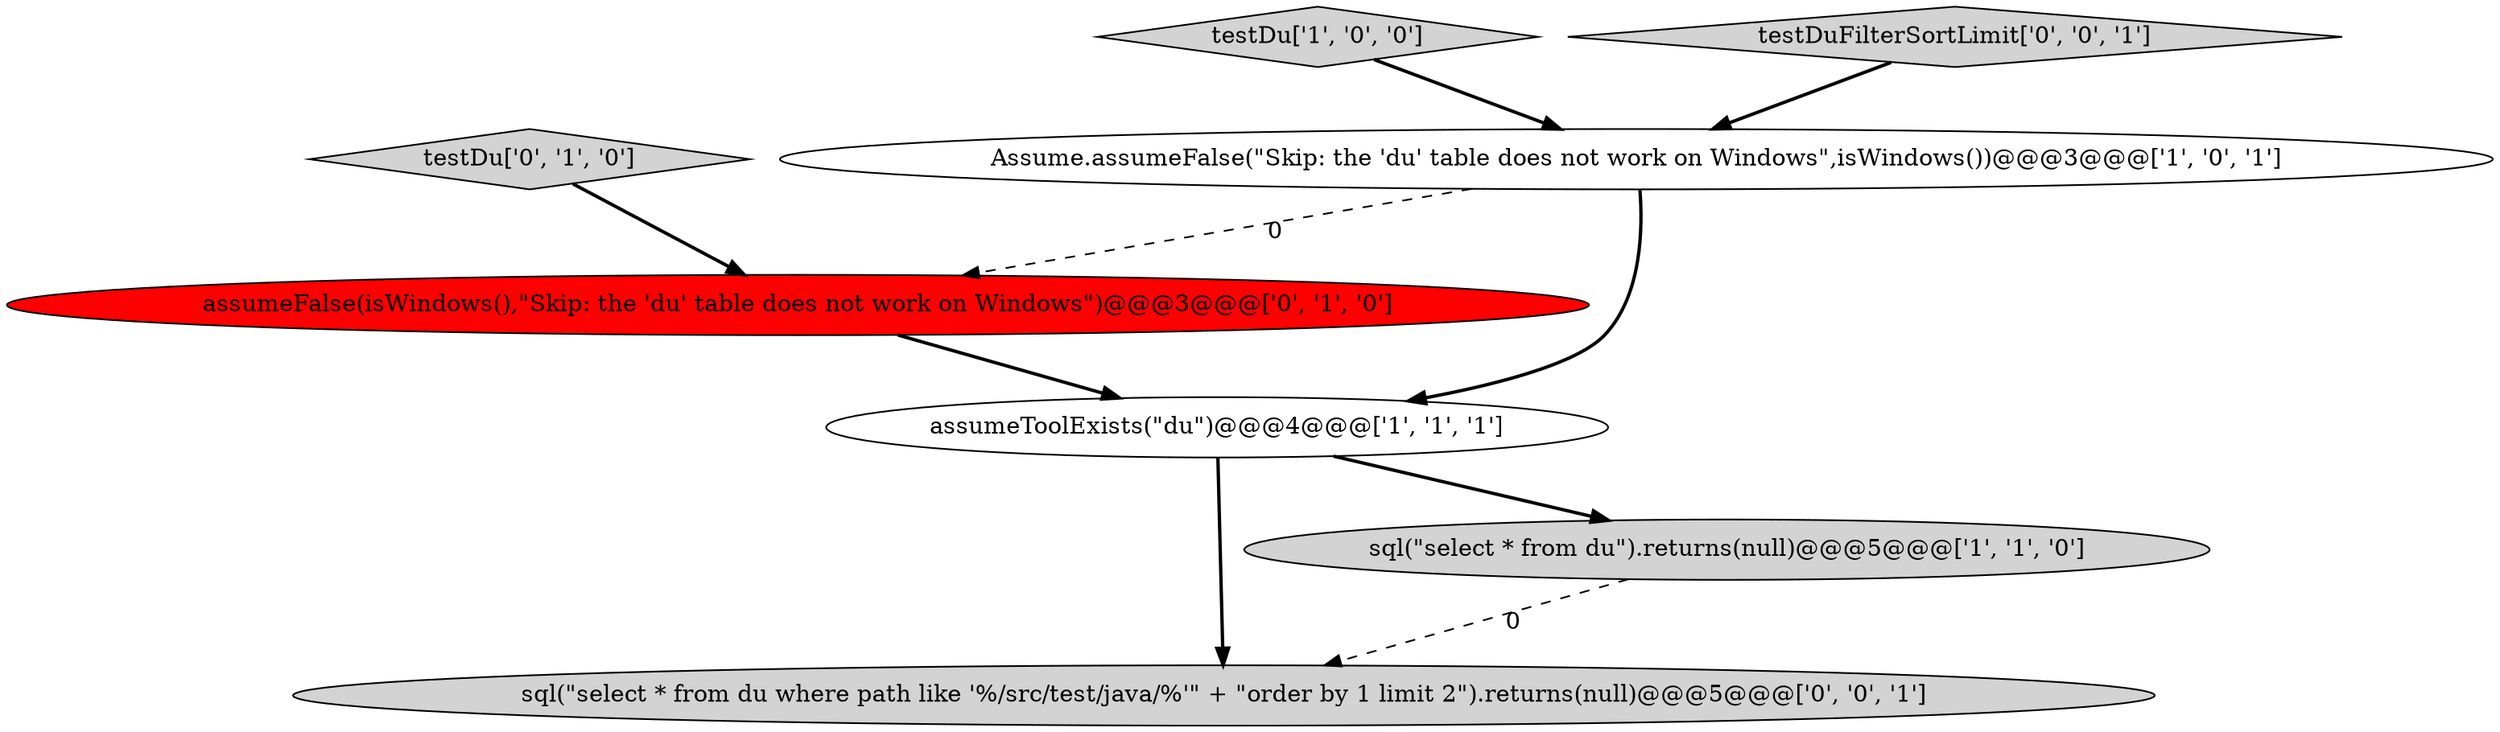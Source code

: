 digraph {
2 [style = filled, label = "assumeToolExists(\"du\")@@@4@@@['1', '1', '1']", fillcolor = white, shape = ellipse image = "AAA0AAABBB1BBB"];
6 [style = filled, label = "sql(\"select * from du where path like '%/src/test/java/%'\" + \"order by 1 limit 2\").returns(null)@@@5@@@['0', '0', '1']", fillcolor = lightgray, shape = ellipse image = "AAA0AAABBB3BBB"];
3 [style = filled, label = "testDu['1', '0', '0']", fillcolor = lightgray, shape = diamond image = "AAA0AAABBB1BBB"];
5 [style = filled, label = "testDu['0', '1', '0']", fillcolor = lightgray, shape = diamond image = "AAA0AAABBB2BBB"];
7 [style = filled, label = "testDuFilterSortLimit['0', '0', '1']", fillcolor = lightgray, shape = diamond image = "AAA0AAABBB3BBB"];
0 [style = filled, label = "Assume.assumeFalse(\"Skip: the 'du' table does not work on Windows\",isWindows())@@@3@@@['1', '0', '1']", fillcolor = white, shape = ellipse image = "AAA0AAABBB1BBB"];
1 [style = filled, label = "sql(\"select * from du\").returns(null)@@@5@@@['1', '1', '0']", fillcolor = lightgray, shape = ellipse image = "AAA0AAABBB1BBB"];
4 [style = filled, label = "assumeFalse(isWindows(),\"Skip: the 'du' table does not work on Windows\")@@@3@@@['0', '1', '0']", fillcolor = red, shape = ellipse image = "AAA1AAABBB2BBB"];
3->0 [style = bold, label=""];
7->0 [style = bold, label=""];
0->4 [style = dashed, label="0"];
4->2 [style = bold, label=""];
1->6 [style = dashed, label="0"];
2->6 [style = bold, label=""];
2->1 [style = bold, label=""];
5->4 [style = bold, label=""];
0->2 [style = bold, label=""];
}
